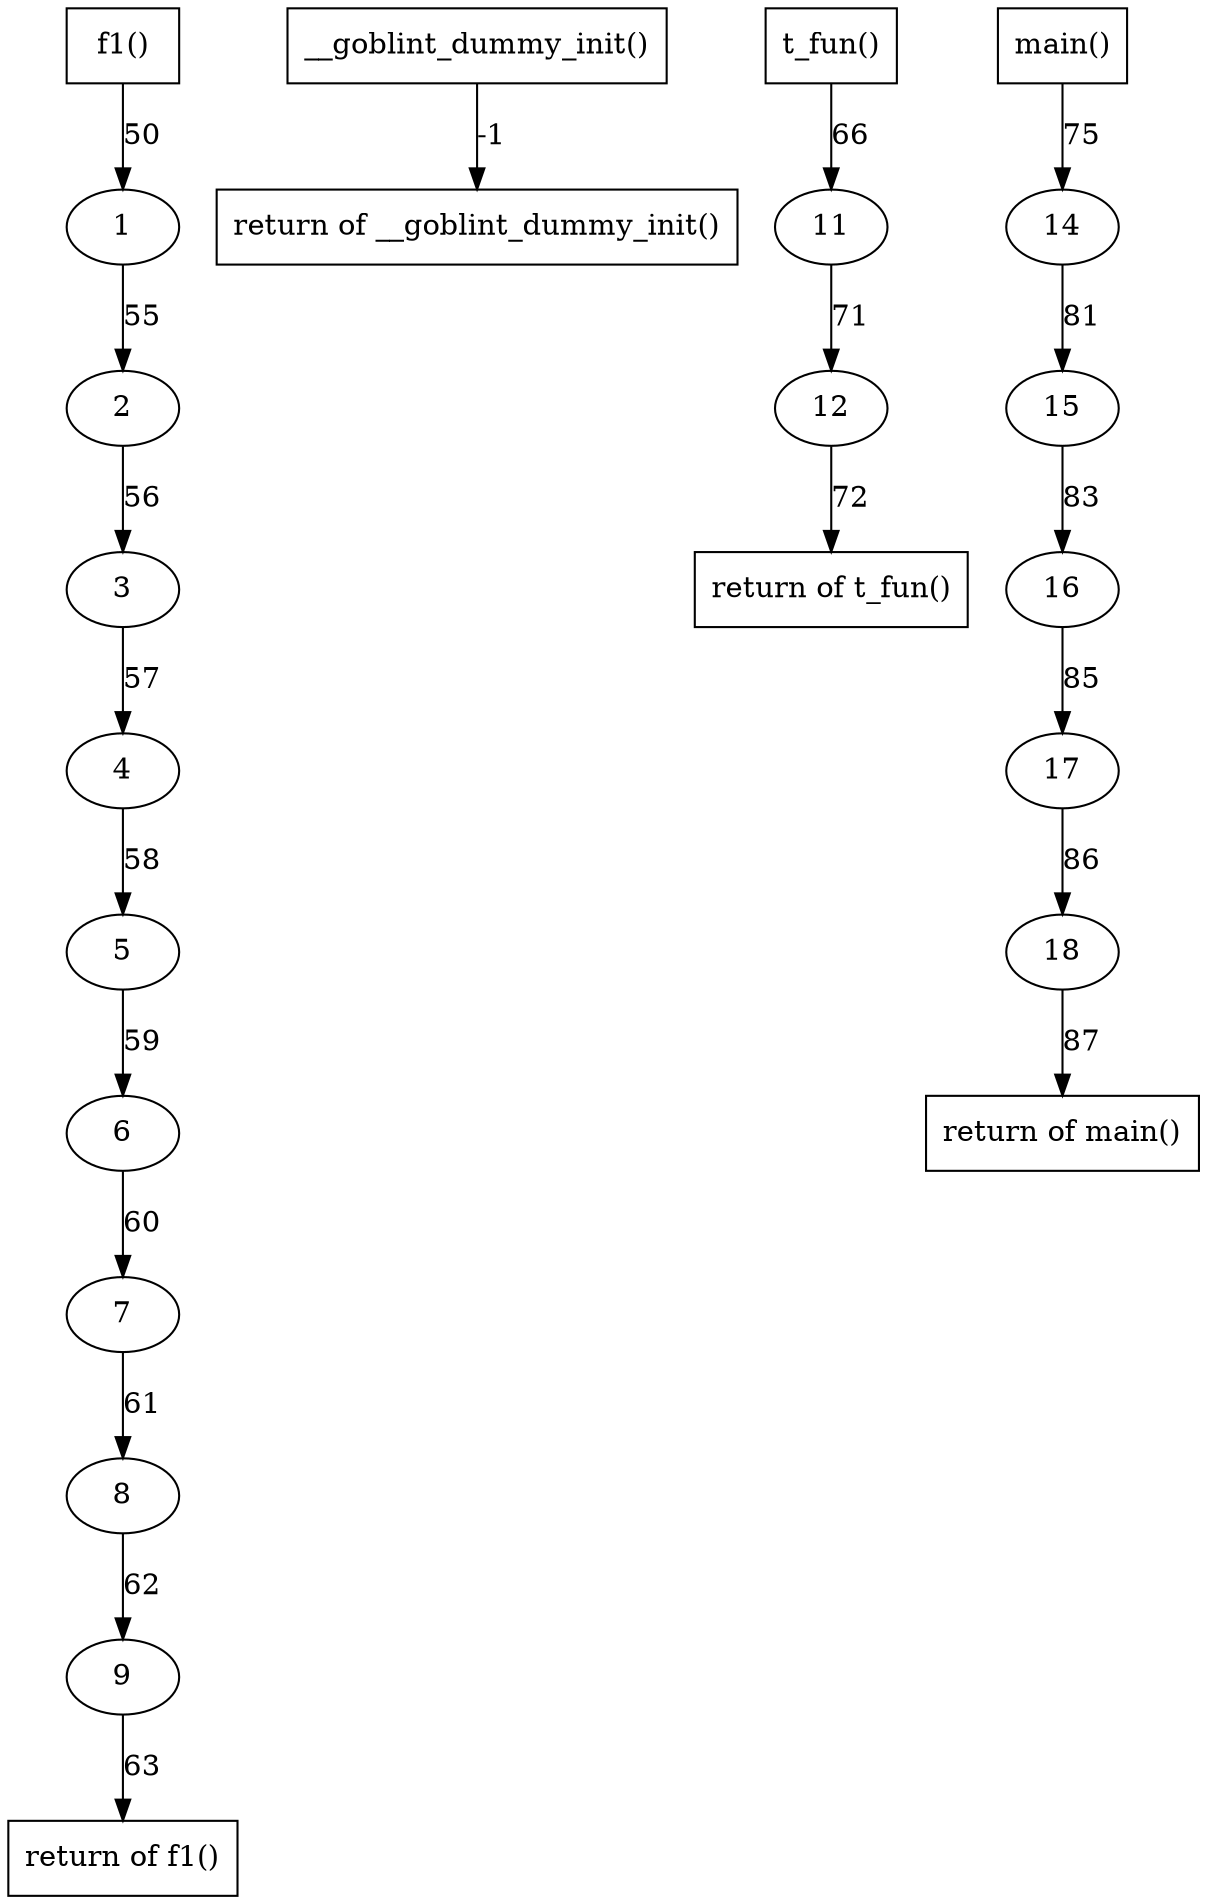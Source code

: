 digraph cfg {
	node [];
	7 -> 8 [label = "61"] ;
	fun3 -> ret3 [label = "-1"] ;
	12 -> ret338 [label = "72"] ;
	fun341 -> 14 [label = "75"] ;
	4 -> 5 [label = "58"] ;
	1 -> 2 [label = "55"] ;
	17 -> 18 [label = "86"] ;
	fun338 -> 11 [label = "66"] ;
	11 -> 12 [label = "71"] ;
	8 -> 9 [label = "62"] ;
	3 -> 4 [label = "57"] ;
	2 -> 3 [label = "56"] ;
	15 -> 16 [label = "83"] ;
	6 -> 7 [label = "60"] ;
	14 -> 15 [label = "81"] ;
	16 -> 17 [label = "85"] ;
	fun335 -> 1 [label = "50"] ;
	18 -> ret341 [label = "87"] ;
	9 -> ret335 [label = "63"] ;
	5 -> 6 [label = "59"] ;
	8 [];
	ret3 [label="return of __goblint_dummy_init()",shape=box];
	fun338 [label="t_fun()",shape=box];
	ret338 [label="return of t_fun()",shape=box];
	14 [];
	5 [];
	2 [];
	18 [];
	11 [];
	fun341 [label="main()",shape=box];
	12 [];
	9 [];
	4 [];
	3 [];
	16 [];
	7 [];
	15 [];
	17 [];
	fun3 [label="__goblint_dummy_init()",shape=box];
	fun335 [label="f1()",shape=box];
	1 [];
	ret341 [label="return of main()",shape=box];
	ret335 [label="return of f1()",shape=box];
	6 [];
}
